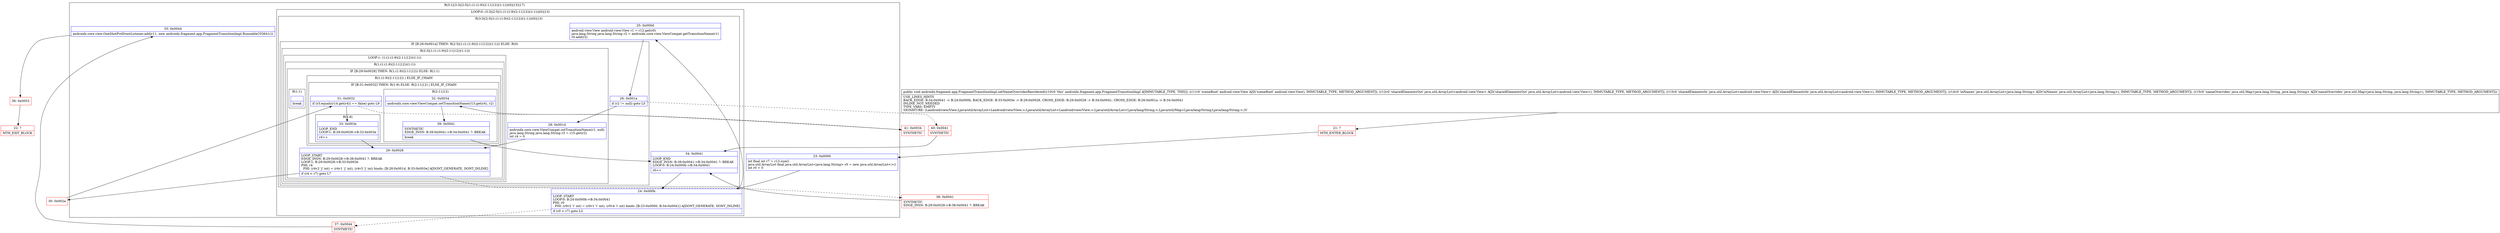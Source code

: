 digraph "CFG forandroidx.fragment.app.FragmentTransitionImpl.setNameOverridesReordered(Landroid\/view\/View;Ljava\/util\/ArrayList;Ljava\/util\/ArrayList;Ljava\/util\/ArrayList;Ljava\/util\/Map;)V" {
subgraph cluster_Region_904018913 {
label = "R(3:1|(3:3|(2:5|(1:(1:(1:9)(2:11|12))(1:1)))(0)|13)|17)";
node [shape=record,color=blue];
Node_23 [shape=record,label="{23\:\ 0x0000|int final int r7 = r13.size()\ljava.util.ArrayList final java.util.ArrayList\<java.lang.String\> r0 = new java.util.ArrayList\<\>()\lint r0 = 0\l}"];
subgraph cluster_LoopRegion_319497603 {
label = "LOOP:0: (3:3|(2:5|(1:(1:(1:9)(2:11|12))(1:1)))(0)|13)";
node [shape=record,color=blue];
Node_24 [shape=record,label="{24\:\ 0x000b|LOOP_START\lLOOP:0: B:24:0x000b\-\>B:34:0x0041\lPHI: r0 \l  PHI: (r0v2 'i' int) = (r0v1 'i' int), (r0v4 'i' int) binds: [B:23:0x0000, B:34:0x0041] A[DONT_GENERATE, DONT_INLINE]\l|if (r0 \< r7) goto L3\l}"];
subgraph cluster_Region_382919493 {
label = "R(3:3|(2:5|(1:(1:(1:9)(2:11|12))(1:1)))(0)|13)";
node [shape=record,color=blue];
Node_25 [shape=record,label="{25\:\ 0x000d|android.view.View android.view.View r1 = r12.get(r0)\ljava.lang.String java.lang.String r2 = androidx.core.view.ViewCompat.getTransitionName(r1)\lr0.add(r2)\l}"];
subgraph cluster_IfRegion_2015818666 {
label = "IF [B:26:0x001a] THEN: R(2:5|(1:(1:(1:9)(2:11|12))(1:1))) ELSE: R(0)";
node [shape=record,color=blue];
Node_26 [shape=record,label="{26\:\ 0x001a|if (r2 != null) goto L5\l}"];
subgraph cluster_Region_852229965 {
label = "R(2:5|(1:(1:(1:9)(2:11|12))(1:1)))";
node [shape=record,color=blue];
Node_28 [shape=record,label="{28\:\ 0x001d|androidx.core.view.ViewCompat.setTransitionName(r1, null)\ljava.lang.String java.lang.String r3 = r15.get(r2)\lint r4 = 0\l}"];
subgraph cluster_LoopRegion_2031284014 {
label = "LOOP:1: (1:(1:(1:9)(2:11|12))(1:1))";
node [shape=record,color=blue];
subgraph cluster_Region_295437643 {
label = "R(1:(1:(1:9)(2:11|12))(1:1))";
node [shape=record,color=blue];
subgraph cluster_IfRegion_446676867 {
label = "IF [B:29:0x0028] THEN: R(1:(1:9)(2:11|12)) ELSE: R(1:1)";
node [shape=record,color=blue];
Node_29 [shape=record,label="{29\:\ 0x0028|LOOP_START\lEDGE_INSN: B:29:0x0028\-\>B:38:0x0041 ?: BREAK  \lLOOP:1: B:29:0x0028\-\>B:33:0x003e\lPHI: r4 \l  PHI: (r4v2 'j' int) = (r4v1 'j' int), (r4v3 'j' int) binds: [B:28:0x001d, B:33:0x003e] A[DONT_GENERATE, DONT_INLINE]\l|if (r4 \< r7) goto L7\l}"];
subgraph cluster_Region_1777813748 {
label = "R(1:(1:9)(2:11|12)) | ELSE_IF_CHAIN\l";
node [shape=record,color=blue];
subgraph cluster_IfRegion_518732000 {
label = "IF [B:31:0x0032] THEN: R(1:9) ELSE: R(2:11|12) | ELSE_IF_CHAIN\l";
node [shape=record,color=blue];
Node_31 [shape=record,label="{31\:\ 0x0032|if (r3.equals(r14.get(r4)) == false) goto L9\l}"];
subgraph cluster_Region_1933024743 {
label = "R(1:9)";
node [shape=record,color=blue];
Node_33 [shape=record,label="{33\:\ 0x003e|LOOP_END\lLOOP:1: B:29:0x0028\-\>B:33:0x003e\l|r4++\l}"];
}
subgraph cluster_Region_522336394 {
label = "R(2:11|12)";
node [shape=record,color=blue];
Node_32 [shape=record,label="{32\:\ 0x0034|androidx.core.view.ViewCompat.setTransitionName(r13.get(r4), r2)\l}"];
Node_39 [shape=record,label="{39\:\ 0x0041|SYNTHETIC\lEDGE_INSN: B:39:0x0041\-\>B:34:0x0041 ?: BREAK  \l|break\l}"];
}
}
}
subgraph cluster_Region_399324659 {
label = "R(1:1)";
node [shape=record,color=blue];
Node_InsnContainer_2034815931 [shape=record,label="{|break\l}"];
}
}
}
}
}
subgraph cluster_Region_143603588 {
label = "R(0)";
node [shape=record,color=blue];
}
}
Node_34 [shape=record,label="{34\:\ 0x0041|LOOP_END\lEDGE_INSN: B:39:0x0041\-\>B:34:0x0041 ?: BREAK  \lLOOP:0: B:24:0x000b\-\>B:34:0x0041\l|r0++\l}"];
}
}
Node_35 [shape=record,label="{35\:\ 0x0044|androidx.core.view.OneShotPreDrawListener.add(r11, new androidx.fragment.app.FragmentTransitionImpl.RunnableC03641())\l}"];
}
Node_21 [shape=record,color=red,label="{21\:\ ?|MTH_ENTER_BLOCK\l}"];
Node_30 [shape=record,color=red,label="{30\:\ 0x002a}"];
Node_41 [shape=record,color=red,label="{41\:\ 0x0034|SYNTHETIC\l}"];
Node_38 [shape=record,color=red,label="{38\:\ 0x0041|SYNTHETIC\lEDGE_INSN: B:29:0x0028\-\>B:38:0x0041 ?: BREAK  \l}"];
Node_40 [shape=record,color=red,label="{40\:\ 0x0041|SYNTHETIC\l}"];
Node_37 [shape=record,color=red,label="{37\:\ 0x0044|SYNTHETIC\l}"];
Node_36 [shape=record,color=red,label="{36\:\ 0x0053}"];
Node_22 [shape=record,color=red,label="{22\:\ ?|MTH_EXIT_BLOCK\l}"];
MethodNode[shape=record,label="{public void androidx.fragment.app.FragmentTransitionImpl.setNameOverridesReordered((r10v0 'this' androidx.fragment.app.FragmentTransitionImpl A[IMMUTABLE_TYPE, THIS]), (r11v0 'sceneRoot' android.view.View A[D('sceneRoot' android.view.View), IMMUTABLE_TYPE, METHOD_ARGUMENT]), (r12v0 'sharedElementsOut' java.util.ArrayList\<android.view.View\> A[D('sharedElementsOut' java.util.ArrayList\<android.view.View\>), IMMUTABLE_TYPE, METHOD_ARGUMENT]), (r13v0 'sharedElementsIn' java.util.ArrayList\<android.view.View\> A[D('sharedElementsIn' java.util.ArrayList\<android.view.View\>), IMMUTABLE_TYPE, METHOD_ARGUMENT]), (r14v0 'inNames' java.util.ArrayList\<java.lang.String\> A[D('inNames' java.util.ArrayList\<java.lang.String\>), IMMUTABLE_TYPE, METHOD_ARGUMENT]), (r15v0 'nameOverrides' java.util.Map\<java.lang.String, java.lang.String\> A[D('nameOverrides' java.util.Map\<java.lang.String, java.lang.String\>), IMMUTABLE_TYPE, METHOD_ARGUMENT]))  | USE_LINES_HINTS\lBACK_EDGE: B:34:0x0041 \-\> B:24:0x000b, BACK_EDGE: B:33:0x003e \-\> B:29:0x0028, CROSS_EDGE: B:29:0x0028 \-\> B:34:0x0041, CROSS_EDGE: B:26:0x001a \-\> B:34:0x0041\lINLINE_NOT_NEEDED\lTYPE_VARS: EMPTY\lSIGNATURE: (Landroid\/view\/View;Ljava\/util\/ArrayList\<Landroid\/view\/View;\>;Ljava\/util\/ArrayList\<Landroid\/view\/View;\>;Ljava\/util\/ArrayList\<Ljava\/lang\/String;\>;Ljava\/util\/Map\<Ljava\/lang\/String;Ljava\/lang\/String;\>;)V\l}"];
MethodNode -> Node_21;Node_23 -> Node_24;
Node_24 -> Node_25;
Node_24 -> Node_37[style=dashed];
Node_25 -> Node_26;
Node_26 -> Node_28;
Node_26 -> Node_40[style=dashed];
Node_28 -> Node_29;
Node_29 -> Node_30;
Node_29 -> Node_38[style=dashed];
Node_31 -> Node_33;
Node_31 -> Node_41[style=dashed];
Node_33 -> Node_29;
Node_32 -> Node_39;
Node_39 -> Node_34;
Node_34 -> Node_24;
Node_35 -> Node_36;
Node_21 -> Node_23;
Node_30 -> Node_31;
Node_41 -> Node_32;
Node_38 -> Node_34;
Node_40 -> Node_34;
Node_37 -> Node_35;
Node_36 -> Node_22;
}

